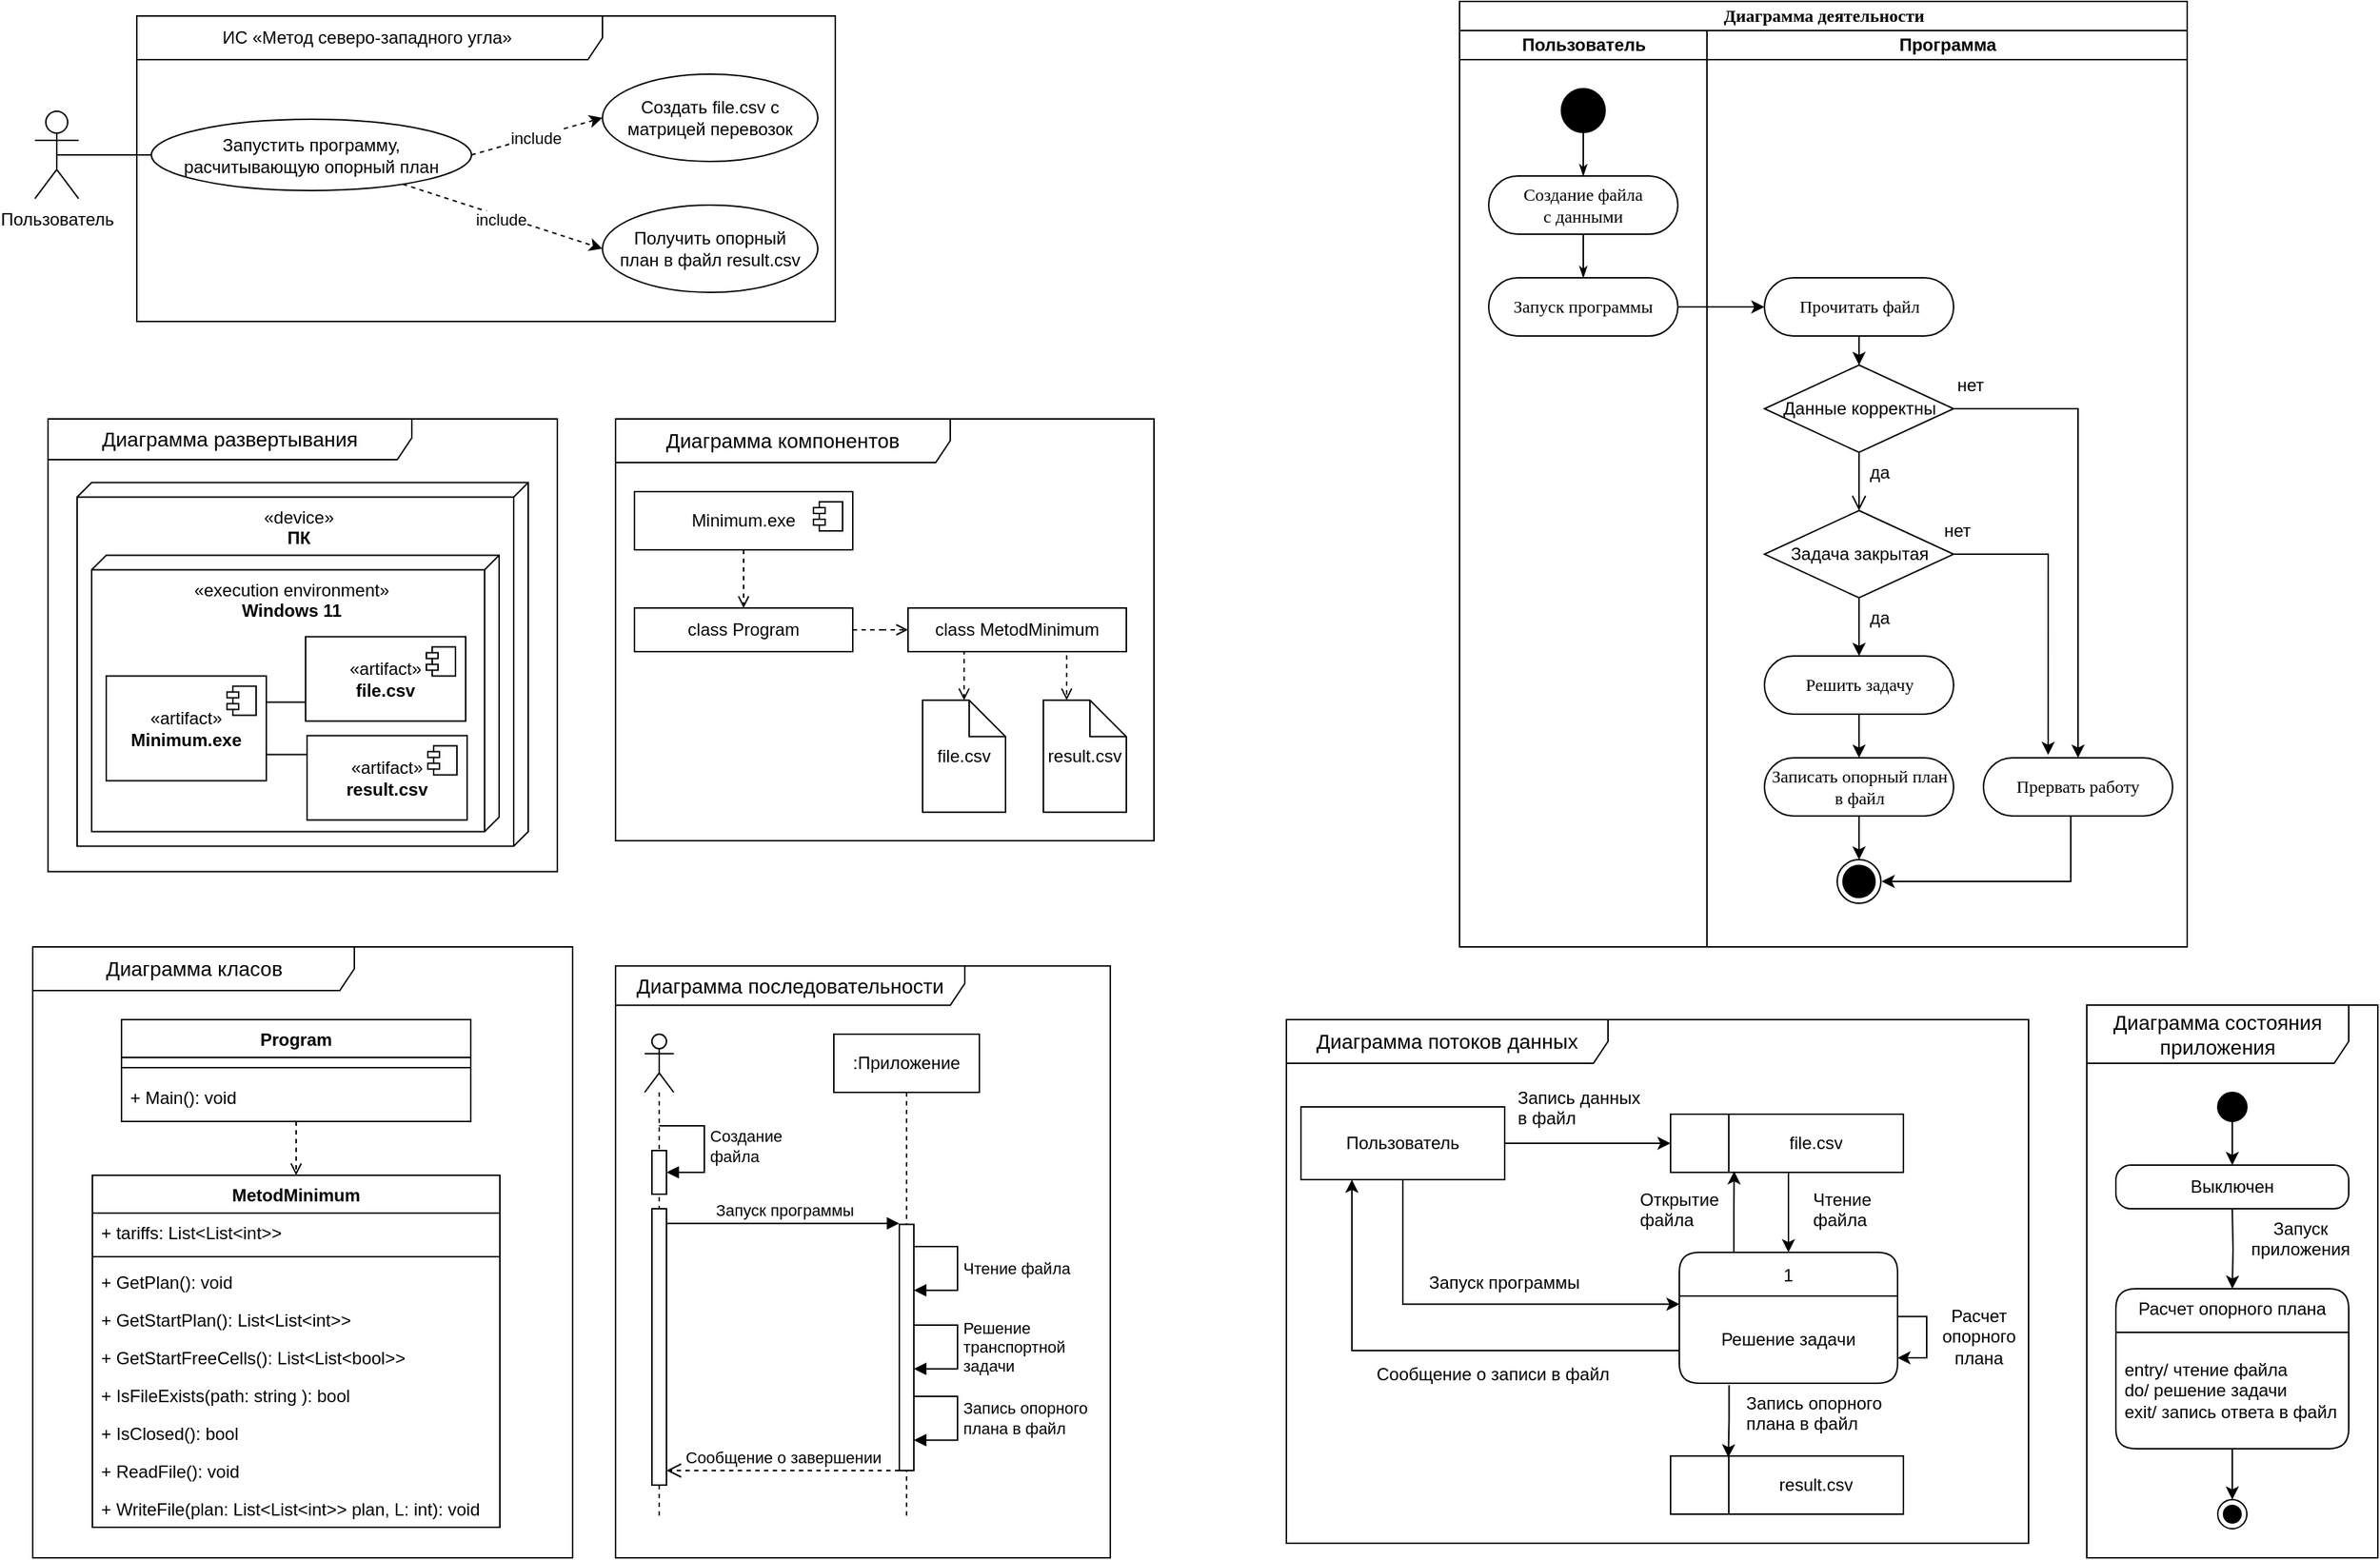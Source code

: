 <mxfile version="24.5.3" type="device">
  <diagram name="Страница — 1" id="KgpnrsMqIwY7Wp8qNeAr">
    <mxGraphModel dx="1418" dy="828" grid="1" gridSize="10" guides="1" tooltips="1" connect="1" arrows="1" fold="1" page="1" pageScale="1" pageWidth="827" pageHeight="1169" math="0" shadow="0">
      <root>
        <mxCell id="0" />
        <mxCell id="1" parent="0" />
        <mxCell id="bsYe6ef5HtAeF7PSShsB-94" value="ИС «Метод северо-западного угла»&amp;nbsp;" style="shape=umlFrame;whiteSpace=wrap;html=1;pointerEvents=0;recursiveResize=0;container=1;collapsible=0;width=320;height=30;" parent="1" vertex="1">
          <mxGeometry x="100" y="40" width="480" height="210" as="geometry" />
        </mxCell>
        <mxCell id="bsYe6ef5HtAeF7PSShsB-709" style="rounded=0;orthogonalLoop=1;jettySize=auto;html=1;entryX=0;entryY=0.5;entryDx=0;entryDy=0;dashed=1;" parent="bsYe6ef5HtAeF7PSShsB-94" source="bsYe6ef5HtAeF7PSShsB-95" target="bsYe6ef5HtAeF7PSShsB-708" edge="1">
          <mxGeometry relative="1" as="geometry" />
        </mxCell>
        <mxCell id="bsYe6ef5HtAeF7PSShsB-95" value="Запустить программу, расчитывающую опорный план" style="ellipse;whiteSpace=wrap;html=1;" parent="bsYe6ef5HtAeF7PSShsB-94" vertex="1">
          <mxGeometry x="10" y="71.04" width="220" height="48.95" as="geometry" />
        </mxCell>
        <mxCell id="bsYe6ef5HtAeF7PSShsB-98" value="Создать file.csv с матрицей перевозок" style="ellipse;whiteSpace=wrap;html=1;" parent="bsYe6ef5HtAeF7PSShsB-94" vertex="1">
          <mxGeometry x="320" y="40" width="148" height="60" as="geometry" />
        </mxCell>
        <mxCell id="bsYe6ef5HtAeF7PSShsB-99" style="rounded=0;orthogonalLoop=1;jettySize=auto;html=1;dashed=1;exitX=1;exitY=0.5;exitDx=0;exitDy=0;entryX=0;entryY=0.5;entryDx=0;entryDy=0;" parent="bsYe6ef5HtAeF7PSShsB-94" source="bsYe6ef5HtAeF7PSShsB-95" target="bsYe6ef5HtAeF7PSShsB-98" edge="1">
          <mxGeometry relative="1" as="geometry">
            <mxPoint x="399" y="262.89" as="sourcePoint" />
          </mxGeometry>
        </mxCell>
        <mxCell id="bsYe6ef5HtAeF7PSShsB-100" value="include" style="edgeLabel;html=1;align=center;verticalAlign=middle;resizable=0;points=[];" parent="bsYe6ef5HtAeF7PSShsB-99" vertex="1" connectable="0">
          <mxGeometry x="-0.039" y="-1" relative="1" as="geometry">
            <mxPoint as="offset" />
          </mxGeometry>
        </mxCell>
        <mxCell id="bsYe6ef5HtAeF7PSShsB-708" value="Получить опорный&lt;div&gt;план в файл result.csv&lt;/div&gt;" style="ellipse;whiteSpace=wrap;html=1;" parent="bsYe6ef5HtAeF7PSShsB-94" vertex="1">
          <mxGeometry x="320" y="130" width="148" height="60" as="geometry" />
        </mxCell>
        <mxCell id="bsYe6ef5HtAeF7PSShsB-710" value="include" style="edgeLabel;html=1;align=center;verticalAlign=middle;resizable=0;points=[];" parent="bsYe6ef5HtAeF7PSShsB-94" vertex="1" connectable="0">
          <mxGeometry x="249.997" y="139.998" as="geometry" />
        </mxCell>
        <mxCell id="bsYe6ef5HtAeF7PSShsB-197" value="&lt;span style=&quot;font-size: 14px;&quot;&gt;Диаграмма последовательности&lt;/span&gt;" style="shape=umlFrame;whiteSpace=wrap;html=1;pointerEvents=0;recursiveResize=0;container=1;collapsible=0;width=240;height=27;verticalAlign=middle;" parent="1" vertex="1">
          <mxGeometry x="429" y="693.09" width="340" height="406.91" as="geometry" />
        </mxCell>
        <mxCell id="bsYe6ef5HtAeF7PSShsB-742" value="" style="shape=umlLifeline;perimeter=lifelinePerimeter;whiteSpace=wrap;html=1;container=1;dropTarget=0;collapsible=0;recursiveResize=0;outlineConnect=0;portConstraint=eastwest;newEdgeStyle={&quot;curved&quot;:0,&quot;rounded&quot;:0};participant=umlActor;" parent="bsYe6ef5HtAeF7PSShsB-197" vertex="1">
          <mxGeometry x="20" y="46.91" width="20" height="333.09" as="geometry" />
        </mxCell>
        <mxCell id="bsYe6ef5HtAeF7PSShsB-749" value="" style="html=1;points=[[0,0,0,0,5],[0,1,0,0,-5],[1,0,0,0,5],[1,1,0,0,-5]];perimeter=orthogonalPerimeter;outlineConnect=0;targetShapes=umlLifeline;portConstraint=eastwest;newEdgeStyle={&quot;curved&quot;:0,&quot;rounded&quot;:0};" parent="bsYe6ef5HtAeF7PSShsB-742" vertex="1">
          <mxGeometry x="5" y="80" width="10" height="30" as="geometry" />
        </mxCell>
        <mxCell id="bsYe6ef5HtAeF7PSShsB-747" value="" style="html=1;points=[];perimeter=orthogonalPerimeter;outlineConnect=0;targetShapes=umlLifeline;portConstraint=eastwest;newEdgeStyle={&quot;edgeStyle&quot;:&quot;elbowEdgeStyle&quot;,&quot;elbow&quot;:&quot;vertical&quot;,&quot;curved&quot;:0,&quot;rounded&quot;:0};" parent="bsYe6ef5HtAeF7PSShsB-742" vertex="1">
          <mxGeometry x="5" y="120" width="10" height="190" as="geometry" />
        </mxCell>
        <mxCell id="bsYe6ef5HtAeF7PSShsB-750" value="Создание&lt;div&gt;файла&lt;/div&gt;" style="html=1;align=left;spacingLeft=2;endArrow=block;rounded=0;edgeStyle=orthogonalEdgeStyle;curved=0;rounded=0;" parent="bsYe6ef5HtAeF7PSShsB-742" source="bsYe6ef5HtAeF7PSShsB-742" target="bsYe6ef5HtAeF7PSShsB-749" edge="1">
          <mxGeometry relative="1" as="geometry">
            <mxPoint x="11" y="58" as="sourcePoint" />
            <Array as="points">
              <mxPoint x="41" y="63" />
              <mxPoint x="41" y="95" />
            </Array>
          </mxGeometry>
        </mxCell>
        <mxCell id="bsYe6ef5HtAeF7PSShsB-743" value=":Приложение" style="shape=umlLifeline;perimeter=lifelinePerimeter;whiteSpace=wrap;html=1;container=1;dropTarget=0;collapsible=0;recursiveResize=0;outlineConnect=0;portConstraint=eastwest;newEdgeStyle={&quot;curved&quot;:0,&quot;rounded&quot;:0};" parent="bsYe6ef5HtAeF7PSShsB-197" vertex="1">
          <mxGeometry x="150" y="46.91" width="100" height="333.09" as="geometry" />
        </mxCell>
        <mxCell id="bsYe6ef5HtAeF7PSShsB-754" value="" style="html=1;points=[[0,0,0,0,5],[0,1,0,0,-5],[1,0,0,0,5],[1,1,0,0,-5]];perimeter=orthogonalPerimeter;outlineConnect=0;targetShapes=umlLifeline;portConstraint=eastwest;newEdgeStyle={&quot;curved&quot;:0,&quot;rounded&quot;:0};" parent="bsYe6ef5HtAeF7PSShsB-743" vertex="1">
          <mxGeometry x="45" y="130.75" width="10" height="169.25" as="geometry" />
        </mxCell>
        <mxCell id="bsYe6ef5HtAeF7PSShsB-752" value="Сообщение о завершении" style="html=1;verticalAlign=bottom;endArrow=open;dashed=1;endSize=8;edgeStyle=elbowEdgeStyle;elbow=horizontal;curved=0;rounded=0;" parent="bsYe6ef5HtAeF7PSShsB-197" edge="1">
          <mxGeometry relative="1" as="geometry">
            <mxPoint x="35" y="346.91" as="targetPoint" />
            <Array as="points">
              <mxPoint x="120" y="346.66" />
            </Array>
            <mxPoint x="195" y="346.91" as="sourcePoint" />
          </mxGeometry>
        </mxCell>
        <mxCell id="bsYe6ef5HtAeF7PSShsB-753" value="Запуск программы" style="html=1;verticalAlign=bottom;endArrow=block;edgeStyle=elbowEdgeStyle;elbow=vertical;curved=0;rounded=0;" parent="bsYe6ef5HtAeF7PSShsB-197" source="bsYe6ef5HtAeF7PSShsB-747" edge="1">
          <mxGeometry x="0.003" relative="1" as="geometry">
            <mxPoint x="55" y="177.0" as="sourcePoint" />
            <Array as="points">
              <mxPoint x="190" y="177" />
              <mxPoint x="150" y="176.91" />
            </Array>
            <mxPoint x="195" y="176.91" as="targetPoint" />
            <mxPoint as="offset" />
          </mxGeometry>
        </mxCell>
        <mxCell id="bsYe6ef5HtAeF7PSShsB-764" value="&lt;span style=&quot;text-align: center;&quot;&gt;Чтение файла&lt;/span&gt;" style="html=1;align=left;spacingLeft=2;endArrow=block;rounded=0;edgeStyle=orthogonalEdgeStyle;curved=0;rounded=0;" parent="bsYe6ef5HtAeF7PSShsB-197" target="bsYe6ef5HtAeF7PSShsB-754" edge="1">
          <mxGeometry relative="1" as="geometry">
            <mxPoint x="205" y="192.91" as="sourcePoint" />
            <Array as="points">
              <mxPoint x="235" y="193" />
              <mxPoint x="235" y="223" />
            </Array>
            <mxPoint x="210" y="222.91" as="targetPoint" />
          </mxGeometry>
        </mxCell>
        <mxCell id="bsYe6ef5HtAeF7PSShsB-767" value="Запись опорного&lt;div&gt;плана в файл&lt;/div&gt;" style="html=1;align=left;spacingLeft=2;endArrow=block;rounded=0;edgeStyle=orthogonalEdgeStyle;curved=0;rounded=0;" parent="bsYe6ef5HtAeF7PSShsB-197" target="bsYe6ef5HtAeF7PSShsB-754" edge="1">
          <mxGeometry relative="1" as="geometry">
            <mxPoint x="205" y="295.91" as="sourcePoint" />
            <Array as="points">
              <mxPoint x="235" y="296" />
              <mxPoint x="235" y="326" />
            </Array>
            <mxPoint x="210" y="325.91" as="targetPoint" />
          </mxGeometry>
        </mxCell>
        <mxCell id="bsYe6ef5HtAeF7PSShsB-768" value="Решение&lt;div&gt;транспортной&lt;/div&gt;&lt;div&gt;задачи&lt;/div&gt;" style="html=1;align=left;spacingLeft=2;endArrow=block;rounded=0;edgeStyle=orthogonalEdgeStyle;curved=0;rounded=0;" parent="bsYe6ef5HtAeF7PSShsB-197" target="bsYe6ef5HtAeF7PSShsB-754" edge="1">
          <mxGeometry relative="1" as="geometry">
            <mxPoint x="205" y="246.91" as="sourcePoint" />
            <Array as="points">
              <mxPoint x="235" y="247" />
              <mxPoint x="235" y="277" />
            </Array>
            <mxPoint x="210" y="276.91" as="targetPoint" />
          </mxGeometry>
        </mxCell>
        <mxCell id="bsYe6ef5HtAeF7PSShsB-208" value="&lt;div&gt;&lt;span style=&quot;background-color: initial;&quot;&gt;«&lt;/span&gt;&lt;span style=&quot;text-align: left;&quot;&gt;device&lt;/span&gt;&lt;span style=&quot;background-color: initial;&quot;&gt;»&lt;/span&gt;&lt;span style=&quot;background-color: initial;&quot;&gt;&lt;br&gt;&lt;/span&gt;&lt;/div&gt;&lt;div&gt;&lt;b&gt;&lt;span style=&quot;background-color: initial;&quot;&gt;ПК&lt;/span&gt;&lt;/b&gt;&lt;/div&gt;" style="verticalAlign=top;align=center;shape=cube;size=10;direction=south;fontStyle=0;html=1;boundedLbl=1;spacingLeft=5;whiteSpace=wrap;" parent="1" vertex="1">
          <mxGeometry x="59" y="360.75" width="310" height="250" as="geometry" />
        </mxCell>
        <mxCell id="bsYe6ef5HtAeF7PSShsB-209" value="&lt;div&gt;&lt;span style=&quot;background-color: initial;&quot;&gt;«&lt;/span&gt;&lt;span style=&quot;text-align: left;&quot;&gt;execution environment&lt;/span&gt;&lt;span style=&quot;background-color: initial;&quot;&gt;»&lt;/span&gt;&lt;span style=&quot;background-color: initial;&quot;&gt;&lt;br&gt;&lt;/span&gt;&lt;/div&gt;&lt;div&gt;&lt;b&gt;Windows 11&lt;/b&gt;&lt;br&gt;&lt;/div&gt;" style="verticalAlign=top;align=center;shape=cube;size=10;direction=south;fontStyle=0;html=1;boundedLbl=1;spacingLeft=5;whiteSpace=wrap;" parent="1" vertex="1">
          <mxGeometry x="69" y="410.75" width="280" height="190" as="geometry" />
        </mxCell>
        <mxCell id="bsYe6ef5HtAeF7PSShsB-218" style="edgeStyle=orthogonalEdgeStyle;rounded=0;orthogonalLoop=1;jettySize=auto;html=1;exitX=1;exitY=0.25;exitDx=0;exitDy=0;entryX=0;entryY=0.75;entryDx=0;entryDy=0;endArrow=none;endFill=0;" parent="1" source="bsYe6ef5HtAeF7PSShsB-210" target="bsYe6ef5HtAeF7PSShsB-212" edge="1">
          <mxGeometry relative="1" as="geometry" />
        </mxCell>
        <mxCell id="bsYe6ef5HtAeF7PSShsB-219" style="edgeStyle=orthogonalEdgeStyle;rounded=0;orthogonalLoop=1;jettySize=auto;html=1;exitX=1;exitY=0.75;exitDx=0;exitDy=0;entryX=0;entryY=0.25;entryDx=0;entryDy=0;endArrow=none;endFill=0;" parent="1" source="bsYe6ef5HtAeF7PSShsB-210" target="bsYe6ef5HtAeF7PSShsB-216" edge="1">
          <mxGeometry relative="1" as="geometry" />
        </mxCell>
        <mxCell id="bsYe6ef5HtAeF7PSShsB-210" value="«artifact»&lt;br&gt;&lt;b&gt;Minimum.exe&lt;/b&gt;" style="html=1;dropTarget=0;whiteSpace=wrap;" parent="1" vertex="1">
          <mxGeometry x="79" y="493.75" width="110" height="72" as="geometry" />
        </mxCell>
        <mxCell id="bsYe6ef5HtAeF7PSShsB-211" value="" style="shape=module;jettyWidth=8;jettyHeight=4;" parent="bsYe6ef5HtAeF7PSShsB-210" vertex="1">
          <mxGeometry x="1" width="20" height="20" relative="1" as="geometry">
            <mxPoint x="-27" y="7" as="offset" />
          </mxGeometry>
        </mxCell>
        <mxCell id="bsYe6ef5HtAeF7PSShsB-212" value="«artifact»&lt;br&gt;&lt;b&gt;file.csv&lt;/b&gt;" style="html=1;dropTarget=0;whiteSpace=wrap;" parent="1" vertex="1">
          <mxGeometry x="216" y="466.75" width="110" height="58" as="geometry" />
        </mxCell>
        <mxCell id="bsYe6ef5HtAeF7PSShsB-213" value="" style="shape=module;jettyWidth=8;jettyHeight=4;" parent="bsYe6ef5HtAeF7PSShsB-212" vertex="1">
          <mxGeometry x="1" width="20" height="20" relative="1" as="geometry">
            <mxPoint x="-27" y="7" as="offset" />
          </mxGeometry>
        </mxCell>
        <mxCell id="bsYe6ef5HtAeF7PSShsB-216" value="«artifact»&lt;br&gt;&lt;b&gt;result.csv&lt;/b&gt;" style="html=1;dropTarget=0;whiteSpace=wrap;" parent="1" vertex="1">
          <mxGeometry x="217" y="534.75" width="110" height="58" as="geometry" />
        </mxCell>
        <mxCell id="bsYe6ef5HtAeF7PSShsB-217" value="" style="shape=module;jettyWidth=8;jettyHeight=4;" parent="bsYe6ef5HtAeF7PSShsB-216" vertex="1">
          <mxGeometry x="1" width="20" height="20" relative="1" as="geometry">
            <mxPoint x="-27" y="7" as="offset" />
          </mxGeometry>
        </mxCell>
        <mxCell id="bsYe6ef5HtAeF7PSShsB-220" value="&lt;span style=&quot;font-size: 14px;&quot;&gt;Диаграмма развертывания&lt;/span&gt;" style="shape=umlFrame;whiteSpace=wrap;html=1;pointerEvents=0;recursiveResize=0;container=1;collapsible=0;width=250;height=28;verticalAlign=middle;" parent="1" vertex="1">
          <mxGeometry x="39" y="317.0" width="350" height="311.25" as="geometry" />
        </mxCell>
        <mxCell id="bsYe6ef5HtAeF7PSShsB-247" value="&lt;span style=&quot;font-size: 14px;&quot;&gt;Диаграмма компонентов&lt;/span&gt;" style="shape=umlFrame;whiteSpace=wrap;html=1;pointerEvents=0;recursiveResize=0;container=1;collapsible=0;width=230;height=30;verticalAlign=middle;" parent="1" vertex="1">
          <mxGeometry x="429" y="317.0" width="370" height="290" as="geometry" />
        </mxCell>
        <mxCell id="bsYe6ef5HtAeF7PSShsB-243" value="file.csv" style="shape=note2;boundedLbl=1;whiteSpace=wrap;html=1;size=25;verticalAlign=top;align=center;" parent="bsYe6ef5HtAeF7PSShsB-247" vertex="1">
          <mxGeometry x="211" y="193.43" width="57" height="77" as="geometry" />
        </mxCell>
        <mxCell id="bsYe6ef5HtAeF7PSShsB-246" value="result.csv" style="shape=note2;boundedLbl=1;whiteSpace=wrap;html=1;size=25;verticalAlign=top;align=center;" parent="bsYe6ef5HtAeF7PSShsB-247" vertex="1">
          <mxGeometry x="294" y="193.43" width="57" height="77" as="geometry" />
        </mxCell>
        <mxCell id="bsYe6ef5HtAeF7PSShsB-268" value="&lt;div style=&quot;text-align: left;&quot;&gt;&lt;span style=&quot;background-color: initial;&quot;&gt;class &lt;/span&gt;&lt;span style=&quot;background-color: initial;&quot;&gt;MetodMinimum&lt;/span&gt;&lt;/div&gt;" style="html=1;align=center;verticalAlign=middle;dashed=0;whiteSpace=wrap;" parent="bsYe6ef5HtAeF7PSShsB-247" vertex="1">
          <mxGeometry x="201" y="130" width="150" height="30" as="geometry" />
        </mxCell>
        <mxCell id="bsYe6ef5HtAeF7PSShsB-424" style="edgeStyle=orthogonalEdgeStyle;rounded=0;orthogonalLoop=1;jettySize=auto;html=1;exitX=0.25;exitY=1;exitDx=0;exitDy=0;entryX=0.5;entryY=0;entryDx=0;entryDy=0;entryPerimeter=0;dashed=1;endArrow=open;endFill=0;" parent="bsYe6ef5HtAeF7PSShsB-247" source="bsYe6ef5HtAeF7PSShsB-268" target="bsYe6ef5HtAeF7PSShsB-243" edge="1">
          <mxGeometry relative="1" as="geometry" />
        </mxCell>
        <mxCell id="bsYe6ef5HtAeF7PSShsB-425" style="edgeStyle=orthogonalEdgeStyle;rounded=0;orthogonalLoop=1;jettySize=auto;html=1;exitX=0.75;exitY=1;exitDx=0;exitDy=0;entryX=0;entryY=0;entryDx=16;entryDy=0;entryPerimeter=0;endArrow=open;endFill=0;dashed=1;" parent="bsYe6ef5HtAeF7PSShsB-247" source="bsYe6ef5HtAeF7PSShsB-268" target="bsYe6ef5HtAeF7PSShsB-246" edge="1">
          <mxGeometry relative="1" as="geometry" />
        </mxCell>
        <mxCell id="bsYe6ef5HtAeF7PSShsB-270" style="edgeStyle=orthogonalEdgeStyle;rounded=0;orthogonalLoop=1;jettySize=auto;html=1;entryX=0.5;entryY=0;entryDx=0;entryDy=0;endArrow=open;endFill=0;dashed=1;" parent="1" source="bsYe6ef5HtAeF7PSShsB-264" target="bsYe6ef5HtAeF7PSShsB-266" edge="1">
          <mxGeometry relative="1" as="geometry" />
        </mxCell>
        <mxCell id="bsYe6ef5HtAeF7PSShsB-264" value="&lt;span style=&quot;background-color: initial;&quot;&gt;&lt;font style=&quot;&quot;&gt;Minimum.exe&lt;/font&gt;&lt;/span&gt;" style="html=1;dropTarget=0;whiteSpace=wrap;labelBackgroundColor=none;fontColor=default;" parent="1" vertex="1">
          <mxGeometry x="442" y="367.0" width="150" height="40" as="geometry" />
        </mxCell>
        <mxCell id="bsYe6ef5HtAeF7PSShsB-265" value="" style="shape=module;jettyWidth=8;jettyHeight=4;labelBackgroundColor=none;fontColor=default;" parent="bsYe6ef5HtAeF7PSShsB-264" vertex="1">
          <mxGeometry x="1" width="20" height="20" relative="1" as="geometry">
            <mxPoint x="-27" y="7" as="offset" />
          </mxGeometry>
        </mxCell>
        <mxCell id="bsYe6ef5HtAeF7PSShsB-271" style="edgeStyle=orthogonalEdgeStyle;rounded=0;orthogonalLoop=1;jettySize=auto;html=1;entryX=0;entryY=0.5;entryDx=0;entryDy=0;endArrow=open;endFill=0;dashed=1;" parent="1" source="bsYe6ef5HtAeF7PSShsB-266" target="bsYe6ef5HtAeF7PSShsB-268" edge="1">
          <mxGeometry relative="1" as="geometry" />
        </mxCell>
        <mxCell id="bsYe6ef5HtAeF7PSShsB-266" value="class Program" style="html=1;align=center;verticalAlign=middle;dashed=0;whiteSpace=wrap;" parent="1" vertex="1">
          <mxGeometry x="442" y="447.0" width="150" height="30" as="geometry" />
        </mxCell>
        <mxCell id="bsYe6ef5HtAeF7PSShsB-389" value="Диаграмма деятельности" style="swimlane;html=1;childLayout=stackLayout;startSize=20;rounded=0;shadow=0;comic=0;labelBackgroundColor=none;strokeWidth=1;fontFamily=Verdana;fontSize=12;align=center;" parent="1" vertex="1">
          <mxGeometry x="1009" y="30" width="500" height="650" as="geometry" />
        </mxCell>
        <mxCell id="bsYe6ef5HtAeF7PSShsB-390" value="&lt;span style=&quot;text-wrap: wrap;&quot;&gt;Пользователь&lt;/span&gt;" style="swimlane;html=1;startSize=20;" parent="bsYe6ef5HtAeF7PSShsB-389" vertex="1">
          <mxGeometry y="20" width="170" height="630" as="geometry" />
        </mxCell>
        <mxCell id="bsYe6ef5HtAeF7PSShsB-391" value="Создание файла&lt;div&gt;с данными&lt;/div&gt;" style="rounded=1;whiteSpace=wrap;html=1;shadow=0;comic=0;labelBackgroundColor=none;strokeWidth=1;fontFamily=Verdana;fontSize=12;align=center;arcSize=50;" parent="bsYe6ef5HtAeF7PSShsB-390" vertex="1">
          <mxGeometry x="20" y="100" width="130" height="40" as="geometry" />
        </mxCell>
        <mxCell id="bsYe6ef5HtAeF7PSShsB-392" style="edgeStyle=orthogonalEdgeStyle;rounded=0;html=1;labelBackgroundColor=none;startArrow=none;startFill=0;startSize=5;endArrow=classicThin;endFill=1;endSize=5;jettySize=auto;orthogonalLoop=1;strokeWidth=1;fontFamily=Verdana;fontSize=12;exitX=0.5;exitY=1;exitDx=0;exitDy=0;" parent="bsYe6ef5HtAeF7PSShsB-390" source="bsYe6ef5HtAeF7PSShsB-393" target="bsYe6ef5HtAeF7PSShsB-391" edge="1">
          <mxGeometry relative="1" as="geometry">
            <mxPoint x="65" y="90" as="sourcePoint" />
          </mxGeometry>
        </mxCell>
        <mxCell id="bsYe6ef5HtAeF7PSShsB-393" value="" style="ellipse;fillColor=strokeColor;html=1;" parent="bsYe6ef5HtAeF7PSShsB-390" vertex="1">
          <mxGeometry x="70" y="40" width="30" height="30" as="geometry" />
        </mxCell>
        <mxCell id="bsYe6ef5HtAeF7PSShsB-394" value="Запуск программы" style="rounded=1;whiteSpace=wrap;html=1;shadow=0;comic=0;labelBackgroundColor=none;strokeWidth=1;fontFamily=Verdana;fontSize=12;align=center;arcSize=50;" parent="bsYe6ef5HtAeF7PSShsB-390" vertex="1">
          <mxGeometry x="20" y="170" width="130" height="40" as="geometry" />
        </mxCell>
        <mxCell id="bsYe6ef5HtAeF7PSShsB-395" style="edgeStyle=orthogonalEdgeStyle;rounded=0;html=1;labelBackgroundColor=none;startArrow=none;startFill=0;startSize=5;endArrow=classicThin;endFill=1;endSize=5;jettySize=auto;orthogonalLoop=1;strokeWidth=1;fontFamily=Verdana;fontSize=12;exitX=0.5;exitY=1;exitDx=0;exitDy=0;" parent="bsYe6ef5HtAeF7PSShsB-390" source="bsYe6ef5HtAeF7PSShsB-391" target="bsYe6ef5HtAeF7PSShsB-394" edge="1">
          <mxGeometry relative="1" as="geometry">
            <mxPoint x="85" y="154" as="sourcePoint" />
          </mxGeometry>
        </mxCell>
        <mxCell id="bsYe6ef5HtAeF7PSShsB-396" value="Программа" style="swimlane;html=1;startSize=20;" parent="bsYe6ef5HtAeF7PSShsB-389" vertex="1">
          <mxGeometry x="170" y="20" width="330" height="630" as="geometry" />
        </mxCell>
        <mxCell id="bsYe6ef5HtAeF7PSShsB-397" style="edgeStyle=orthogonalEdgeStyle;rounded=0;orthogonalLoop=1;jettySize=auto;html=1;" parent="bsYe6ef5HtAeF7PSShsB-396" source="bsYe6ef5HtAeF7PSShsB-398" target="bsYe6ef5HtAeF7PSShsB-400" edge="1">
          <mxGeometry relative="1" as="geometry" />
        </mxCell>
        <mxCell id="bsYe6ef5HtAeF7PSShsB-398" value="Прочитать файл" style="rounded=1;whiteSpace=wrap;html=1;shadow=0;comic=0;labelBackgroundColor=none;strokeWidth=1;fontFamily=Verdana;fontSize=12;align=center;arcSize=50;" parent="bsYe6ef5HtAeF7PSShsB-396" vertex="1">
          <mxGeometry x="39.5" y="170" width="130" height="40" as="geometry" />
        </mxCell>
        <mxCell id="bsYe6ef5HtAeF7PSShsB-400" value="Данные корректны" style="rhombus;whiteSpace=wrap;html=1;" parent="bsYe6ef5HtAeF7PSShsB-396" vertex="1">
          <mxGeometry x="39.5" y="230" width="130" height="60" as="geometry" />
        </mxCell>
        <mxCell id="bsYe6ef5HtAeF7PSShsB-401" value="" style="edgeStyle=orthogonalEdgeStyle;html=1;align=left;verticalAlign=top;endArrow=open;endSize=8;rounded=0;entryX=0.5;entryY=0;entryDx=0;entryDy=0;" parent="bsYe6ef5HtAeF7PSShsB-396" source="bsYe6ef5HtAeF7PSShsB-400" target="bsYe6ef5HtAeF7PSShsB-409" edge="1">
          <mxGeometry x="-0.895" y="5" relative="1" as="geometry">
            <mxPoint x="159.5" y="335" as="targetPoint" />
            <mxPoint as="offset" />
          </mxGeometry>
        </mxCell>
        <mxCell id="bsYe6ef5HtAeF7PSShsB-402" value="" style="ellipse;html=1;shape=endState;fillColor=strokeColor;" parent="bsYe6ef5HtAeF7PSShsB-396" vertex="1">
          <mxGeometry x="89.5" y="570" width="30" height="30" as="geometry" />
        </mxCell>
        <mxCell id="bsYe6ef5HtAeF7PSShsB-403" style="edgeStyle=orthogonalEdgeStyle;rounded=0;orthogonalLoop=1;jettySize=auto;html=1;" parent="bsYe6ef5HtAeF7PSShsB-396" source="bsYe6ef5HtAeF7PSShsB-404" target="bsYe6ef5HtAeF7PSShsB-402" edge="1">
          <mxGeometry relative="1" as="geometry" />
        </mxCell>
        <mxCell id="bsYe6ef5HtAeF7PSShsB-404" value="Записать опорный план в файл" style="rounded=1;whiteSpace=wrap;html=1;shadow=0;comic=0;labelBackgroundColor=none;strokeWidth=1;fontFamily=Verdana;fontSize=12;align=center;arcSize=50;" parent="bsYe6ef5HtAeF7PSShsB-396" vertex="1">
          <mxGeometry x="39.5" y="500" width="130" height="40" as="geometry" />
        </mxCell>
        <mxCell id="bsYe6ef5HtAeF7PSShsB-410" style="edgeStyle=orthogonalEdgeStyle;rounded=0;orthogonalLoop=1;jettySize=auto;html=1;entryX=0.5;entryY=0;entryDx=0;entryDy=0;" parent="bsYe6ef5HtAeF7PSShsB-396" source="XNnWN08uc4OyH65rneSO-2" target="bsYe6ef5HtAeF7PSShsB-404" edge="1">
          <mxGeometry relative="1" as="geometry" />
        </mxCell>
        <mxCell id="bsYe6ef5HtAeF7PSShsB-409" value="Задача закрытая" style="rhombus;whiteSpace=wrap;html=1;" parent="bsYe6ef5HtAeF7PSShsB-396" vertex="1">
          <mxGeometry x="39.5" y="330" width="130" height="60" as="geometry" />
        </mxCell>
        <mxCell id="bsYe6ef5HtAeF7PSShsB-406" value="Прервать работу" style="rounded=1;whiteSpace=wrap;html=1;shadow=0;comic=0;labelBackgroundColor=none;strokeWidth=1;fontFamily=Verdana;fontSize=12;align=center;arcSize=50;" parent="bsYe6ef5HtAeF7PSShsB-396" vertex="1">
          <mxGeometry x="190" y="500" width="130" height="40" as="geometry" />
        </mxCell>
        <mxCell id="bsYe6ef5HtAeF7PSShsB-399" style="edgeStyle=orthogonalEdgeStyle;rounded=0;orthogonalLoop=1;jettySize=auto;html=1;entryX=0.5;entryY=0;entryDx=0;entryDy=0;" parent="bsYe6ef5HtAeF7PSShsB-396" source="bsYe6ef5HtAeF7PSShsB-400" target="bsYe6ef5HtAeF7PSShsB-406" edge="1">
          <mxGeometry relative="1" as="geometry" />
        </mxCell>
        <mxCell id="bsYe6ef5HtAeF7PSShsB-405" style="edgeStyle=orthogonalEdgeStyle;rounded=0;orthogonalLoop=1;jettySize=auto;html=1;" parent="bsYe6ef5HtAeF7PSShsB-396" source="bsYe6ef5HtAeF7PSShsB-406" edge="1">
          <mxGeometry relative="1" as="geometry">
            <mxPoint x="120" y="585" as="targetPoint" />
            <Array as="points">
              <mxPoint x="250" y="585" />
            </Array>
          </mxGeometry>
        </mxCell>
        <mxCell id="bsYe6ef5HtAeF7PSShsB-413" style="edgeStyle=orthogonalEdgeStyle;rounded=0;orthogonalLoop=1;jettySize=auto;html=1;entryX=0.342;entryY=-0.049;entryDx=0;entryDy=0;entryPerimeter=0;" parent="bsYe6ef5HtAeF7PSShsB-396" source="bsYe6ef5HtAeF7PSShsB-409" target="bsYe6ef5HtAeF7PSShsB-406" edge="1">
          <mxGeometry relative="1" as="geometry" />
        </mxCell>
        <mxCell id="bsYe6ef5HtAeF7PSShsB-416" value="&lt;div style=&quot;text-align: center;&quot;&gt;&lt;span style=&quot;background-color: initial;&quot;&gt;да&lt;/span&gt;&lt;/div&gt;" style="text;whiteSpace=wrap;html=1;" parent="bsYe6ef5HtAeF7PSShsB-396" vertex="1">
          <mxGeometry x="110" y="290" width="29" height="20" as="geometry" />
        </mxCell>
        <mxCell id="bsYe6ef5HtAeF7PSShsB-417" value="&lt;div style=&quot;text-align: center;&quot;&gt;&lt;span style=&quot;background-color: initial;&quot;&gt;да&lt;/span&gt;&lt;/div&gt;" style="text;whiteSpace=wrap;html=1;" parent="bsYe6ef5HtAeF7PSShsB-396" vertex="1">
          <mxGeometry x="110" y="390" width="29" height="20" as="geometry" />
        </mxCell>
        <mxCell id="XNnWN08uc4OyH65rneSO-2" value="Решить задачу" style="rounded=1;whiteSpace=wrap;html=1;shadow=0;comic=0;labelBackgroundColor=none;strokeWidth=1;fontFamily=Verdana;fontSize=12;align=center;arcSize=50;" parent="bsYe6ef5HtAeF7PSShsB-396" vertex="1">
          <mxGeometry x="39.5" y="430" width="130" height="40" as="geometry" />
        </mxCell>
        <mxCell id="XNnWN08uc4OyH65rneSO-3" value="" style="edgeStyle=orthogonalEdgeStyle;rounded=0;orthogonalLoop=1;jettySize=auto;html=1;entryX=0.5;entryY=0;entryDx=0;entryDy=0;" parent="bsYe6ef5HtAeF7PSShsB-396" source="bsYe6ef5HtAeF7PSShsB-409" target="XNnWN08uc4OyH65rneSO-2" edge="1">
          <mxGeometry relative="1" as="geometry">
            <mxPoint x="1255" y="440" as="sourcePoint" />
            <mxPoint x="1255" y="550" as="targetPoint" />
          </mxGeometry>
        </mxCell>
        <mxCell id="bsYe6ef5HtAeF7PSShsB-415" value="&lt;div style=&quot;text-align: center;&quot;&gt;&lt;span style=&quot;background-color: initial;&quot;&gt;нет&lt;/span&gt;&lt;/div&gt;" style="text;whiteSpace=wrap;html=1;" parent="bsYe6ef5HtAeF7PSShsB-396" vertex="1">
          <mxGeometry x="169.5" y="230" width="29" height="20" as="geometry" />
        </mxCell>
        <mxCell id="bsYe6ef5HtAeF7PSShsB-414" value="&lt;div style=&quot;text-align: center;&quot;&gt;&lt;span style=&quot;background-color: initial;&quot;&gt;нет&lt;/span&gt;&lt;/div&gt;" style="text;whiteSpace=wrap;html=1;" parent="bsYe6ef5HtAeF7PSShsB-396" vertex="1">
          <mxGeometry x="161" y="330" width="29" height="20" as="geometry" />
        </mxCell>
        <mxCell id="bsYe6ef5HtAeF7PSShsB-408" style="edgeStyle=orthogonalEdgeStyle;rounded=0;orthogonalLoop=1;jettySize=auto;html=1;entryX=0;entryY=0.5;entryDx=0;entryDy=0;" parent="bsYe6ef5HtAeF7PSShsB-389" source="bsYe6ef5HtAeF7PSShsB-394" target="bsYe6ef5HtAeF7PSShsB-398" edge="1">
          <mxGeometry relative="1" as="geometry" />
        </mxCell>
        <mxCell id="bsYe6ef5HtAeF7PSShsB-502" value="1" style="shape=table;startSize=30;container=1;collapsible=0;childLayout=tableLayout;rounded=1;fillColor=none;" parent="1" vertex="1">
          <mxGeometry x="1160" y="890" width="150" height="90" as="geometry" />
        </mxCell>
        <mxCell id="bsYe6ef5HtAeF7PSShsB-503" value="" style="shape=tableRow;horizontal=0;startSize=0;swimlaneHead=0;swimlaneBody=0;strokeColor=inherit;top=0;left=0;bottom=0;right=0;collapsible=0;dropTarget=0;fillColor=none;points=[[0,0.5],[1,0.5]];portConstraint=eastwest;" parent="bsYe6ef5HtAeF7PSShsB-502" vertex="1">
          <mxGeometry y="30" width="150" height="60" as="geometry" />
        </mxCell>
        <mxCell id="bsYe6ef5HtAeF7PSShsB-504" value="Решение задачи" style="shape=partialRectangle;html=1;whiteSpace=wrap;connectable=0;strokeColor=inherit;overflow=hidden;fillColor=none;top=0;left=0;bottom=0;right=0;pointerEvents=1;" parent="bsYe6ef5HtAeF7PSShsB-503" vertex="1">
          <mxGeometry width="150" height="60" as="geometry">
            <mxRectangle width="150" height="60" as="alternateBounds" />
          </mxGeometry>
        </mxCell>
        <mxCell id="bsYe6ef5HtAeF7PSShsB-662" style="edgeStyle=orthogonalEdgeStyle;rounded=0;orthogonalLoop=1;jettySize=auto;html=1;entryX=0.999;entryY=0.709;entryDx=0;entryDy=0;entryPerimeter=0;exitX=0.999;exitY=0.235;exitDx=0;exitDy=0;exitPerimeter=0;" parent="bsYe6ef5HtAeF7PSShsB-502" source="bsYe6ef5HtAeF7PSShsB-503" target="bsYe6ef5HtAeF7PSShsB-503" edge="1">
          <mxGeometry relative="1" as="geometry">
            <mxPoint x="179" y="70" as="targetPoint" />
            <mxPoint x="169.0" y="45" as="sourcePoint" />
            <Array as="points">
              <mxPoint x="170" y="44" />
              <mxPoint x="170" y="73" />
            </Array>
          </mxGeometry>
        </mxCell>
        <mxCell id="bsYe6ef5HtAeF7PSShsB-643" value="" style="shape=table;startSize=0;container=1;collapsible=0;childLayout=tableLayout;" parent="1" vertex="1">
          <mxGeometry x="1154" y="1030" width="160" height="40" as="geometry" />
        </mxCell>
        <mxCell id="bsYe6ef5HtAeF7PSShsB-644" value="" style="shape=tableRow;horizontal=0;startSize=0;swimlaneHead=0;swimlaneBody=0;strokeColor=inherit;top=0;left=0;bottom=0;right=0;collapsible=0;dropTarget=0;fillColor=none;points=[[0,0.5],[1,0.5]];portConstraint=eastwest;" parent="bsYe6ef5HtAeF7PSShsB-643" vertex="1">
          <mxGeometry width="160" height="40" as="geometry" />
        </mxCell>
        <mxCell id="bsYe6ef5HtAeF7PSShsB-645" value="" style="shape=partialRectangle;html=1;whiteSpace=wrap;connectable=0;strokeColor=inherit;overflow=hidden;fillColor=none;top=0;left=0;bottom=0;right=0;pointerEvents=1;" parent="bsYe6ef5HtAeF7PSShsB-644" vertex="1">
          <mxGeometry width="40" height="40" as="geometry">
            <mxRectangle width="40" height="40" as="alternateBounds" />
          </mxGeometry>
        </mxCell>
        <mxCell id="bsYe6ef5HtAeF7PSShsB-646" value="result.csv" style="shape=partialRectangle;html=1;whiteSpace=wrap;connectable=0;strokeColor=inherit;overflow=hidden;fillColor=none;top=0;left=0;bottom=0;right=0;pointerEvents=1;" parent="bsYe6ef5HtAeF7PSShsB-644" vertex="1">
          <mxGeometry x="40" width="120" height="40" as="geometry">
            <mxRectangle width="120" height="40" as="alternateBounds" />
          </mxGeometry>
        </mxCell>
        <mxCell id="bsYe6ef5HtAeF7PSShsB-648" style="edgeStyle=orthogonalEdgeStyle;rounded=0;orthogonalLoop=1;jettySize=auto;html=1;entryX=0;entryY=0.5;entryDx=0;entryDy=0;" parent="1" source="bsYe6ef5HtAeF7PSShsB-492" target="bsYe6ef5HtAeF7PSShsB-495" edge="1">
          <mxGeometry relative="1" as="geometry" />
        </mxCell>
        <mxCell id="bsYe6ef5HtAeF7PSShsB-654" style="edgeStyle=orthogonalEdgeStyle;rounded=0;orthogonalLoop=1;jettySize=auto;html=1;entryX=0.001;entryY=0.094;entryDx=0;entryDy=0;entryPerimeter=0;" parent="1" source="bsYe6ef5HtAeF7PSShsB-492" target="bsYe6ef5HtAeF7PSShsB-503" edge="1">
          <mxGeometry relative="1" as="geometry" />
        </mxCell>
        <mxCell id="bsYe6ef5HtAeF7PSShsB-492" value="Пользователь" style="rounded=0;whiteSpace=wrap;html=1;" parent="1" vertex="1">
          <mxGeometry x="900" y="790" width="140" height="50" as="geometry" />
        </mxCell>
        <mxCell id="bsYe6ef5HtAeF7PSShsB-656" style="edgeStyle=orthogonalEdgeStyle;rounded=0;orthogonalLoop=1;jettySize=auto;html=1;entryX=0.5;entryY=0;entryDx=0;entryDy=0;" parent="1" source="bsYe6ef5HtAeF7PSShsB-494" target="bsYe6ef5HtAeF7PSShsB-502" edge="1">
          <mxGeometry relative="1" as="geometry">
            <Array as="points">
              <mxPoint x="1235" y="840" />
              <mxPoint x="1235" y="840" />
            </Array>
          </mxGeometry>
        </mxCell>
        <mxCell id="bsYe6ef5HtAeF7PSShsB-494" value="" style="shape=table;startSize=0;container=1;collapsible=0;childLayout=tableLayout;" parent="1" vertex="1">
          <mxGeometry x="1154" y="795" width="160" height="40" as="geometry" />
        </mxCell>
        <mxCell id="bsYe6ef5HtAeF7PSShsB-495" value="" style="shape=tableRow;horizontal=0;startSize=0;swimlaneHead=0;swimlaneBody=0;strokeColor=inherit;top=0;left=0;bottom=0;right=0;collapsible=0;dropTarget=0;fillColor=none;points=[[0,0.5],[1,0.5]];portConstraint=eastwest;" parent="bsYe6ef5HtAeF7PSShsB-494" vertex="1">
          <mxGeometry width="160" height="40" as="geometry" />
        </mxCell>
        <mxCell id="bsYe6ef5HtAeF7PSShsB-496" value="" style="shape=partialRectangle;html=1;whiteSpace=wrap;connectable=0;strokeColor=inherit;overflow=hidden;fillColor=none;top=0;left=0;bottom=0;right=0;pointerEvents=1;" parent="bsYe6ef5HtAeF7PSShsB-495" vertex="1">
          <mxGeometry width="40" height="40" as="geometry">
            <mxRectangle width="40" height="40" as="alternateBounds" />
          </mxGeometry>
        </mxCell>
        <mxCell id="bsYe6ef5HtAeF7PSShsB-497" value="file.csv" style="shape=partialRectangle;html=1;whiteSpace=wrap;connectable=0;strokeColor=inherit;overflow=hidden;fillColor=none;top=0;left=0;bottom=0;right=0;pointerEvents=1;" parent="bsYe6ef5HtAeF7PSShsB-495" vertex="1">
          <mxGeometry x="40" width="120" height="40" as="geometry">
            <mxRectangle width="120" height="40" as="alternateBounds" />
          </mxGeometry>
        </mxCell>
        <mxCell id="bsYe6ef5HtAeF7PSShsB-647" value="&lt;span style=&quot;font-size: 14px;&quot;&gt;Диаграмма потоков данных&lt;/span&gt;" style="shape=umlFrame;whiteSpace=wrap;html=1;pointerEvents=0;recursiveResize=0;container=1;collapsible=0;width=221;height=30;verticalAlign=middle;" parent="1" vertex="1">
          <mxGeometry x="890" y="730" width="510" height="360" as="geometry" />
        </mxCell>
        <mxCell id="bsYe6ef5HtAeF7PSShsB-663" value="&lt;span style=&quot;text-align: center;&quot;&gt;Запуск программы&lt;/span&gt;" style="text;whiteSpace=wrap;html=1;labelBackgroundColor=none;" parent="bsYe6ef5HtAeF7PSShsB-647" vertex="1">
          <mxGeometry x="95.5" y="166.5" width="109" height="27" as="geometry" />
        </mxCell>
        <mxCell id="uqUQpLMFvw49Jw119hHE-6" value="&lt;div style=&quot;text-align: center;&quot;&gt;&lt;span style=&quot;background-color: initial;&quot;&gt;Сообщение о записи в файл&lt;/span&gt;&lt;/div&gt;" style="text;whiteSpace=wrap;html=1;labelBackgroundColor=none;" parent="bsYe6ef5HtAeF7PSShsB-647" vertex="1">
          <mxGeometry x="60" y="230" width="180" height="27" as="geometry" />
        </mxCell>
        <mxCell id="uqUQpLMFvw49Jw119hHE-7" value="&lt;div style=&quot;text-align: center;&quot;&gt;Расчет опорного плана&lt;/div&gt;" style="text;whiteSpace=wrap;html=1;labelBackgroundColor=none;" parent="bsYe6ef5HtAeF7PSShsB-647" vertex="1">
          <mxGeometry x="440" y="190" width="70" height="67" as="geometry" />
        </mxCell>
        <mxCell id="bsYe6ef5HtAeF7PSShsB-653" value="&lt;span style=&quot;color: rgb(0, 0, 0); font-family: Helvetica; font-size: 12px; font-style: normal; font-variant-ligatures: normal; font-variant-caps: normal; font-weight: 400; letter-spacing: normal; orphans: 2; text-align: center; text-indent: 0px; text-transform: none; widows: 2; word-spacing: 0px; -webkit-text-stroke-width: 0px; white-space: normal; text-decoration-thickness: initial; text-decoration-style: initial; text-decoration-color: initial; float: none; display: inline !important;&quot;&gt;Запись данных в файл&lt;/span&gt;" style="text;whiteSpace=wrap;html=1;labelBackgroundColor=none;" parent="1" vertex="1">
          <mxGeometry x="1047" y="770" width="90" height="40" as="geometry" />
        </mxCell>
        <mxCell id="bsYe6ef5HtAeF7PSShsB-655" style="edgeStyle=orthogonalEdgeStyle;rounded=0;orthogonalLoop=1;jettySize=auto;html=1;exitX=0.25;exitY=0;exitDx=0;exitDy=0;entryX=0.273;entryY=0.981;entryDx=0;entryDy=0;entryPerimeter=0;" parent="1" source="bsYe6ef5HtAeF7PSShsB-502" target="bsYe6ef5HtAeF7PSShsB-495" edge="1">
          <mxGeometry relative="1" as="geometry" />
        </mxCell>
        <mxCell id="bsYe6ef5HtAeF7PSShsB-657" value="&lt;span style=&quot;color: rgb(0, 0, 0); font-family: Helvetica; font-size: 12px; font-style: normal; font-variant-ligatures: normal; font-variant-caps: normal; font-weight: 400; letter-spacing: normal; orphans: 2; text-align: center; text-indent: 0px; text-transform: none; widows: 2; word-spacing: 0px; -webkit-text-stroke-width: 0px; white-space: normal; text-decoration-thickness: initial; text-decoration-style: initial; text-decoration-color: initial; float: none; display: inline !important;&quot;&gt;Чтение файла&lt;/span&gt;" style="text;whiteSpace=wrap;html=1;labelBackgroundColor=none;" parent="1" vertex="1">
          <mxGeometry x="1250" y="840" width="60" height="40" as="geometry" />
        </mxCell>
        <mxCell id="bsYe6ef5HtAeF7PSShsB-658" value="&lt;span style=&quot;color: rgb(0, 0, 0); font-family: Helvetica; font-size: 12px; font-style: normal; font-variant-ligatures: normal; font-variant-caps: normal; font-weight: 400; letter-spacing: normal; orphans: 2; text-align: center; text-indent: 0px; text-transform: none; widows: 2; word-spacing: 0px; -webkit-text-stroke-width: 0px; white-space: normal; text-decoration-thickness: initial; text-decoration-style: initial; text-decoration-color: initial; float: none; display: inline !important;&quot;&gt;Запись опорного плана в файл&lt;/span&gt;" style="text;whiteSpace=wrap;html=1;labelBackgroundColor=none;" parent="1" vertex="1">
          <mxGeometry x="1204" y="980" width="110" height="40" as="geometry" />
        </mxCell>
        <mxCell id="bsYe6ef5HtAeF7PSShsB-659" value="&lt;span style=&quot;color: rgb(0, 0, 0); font-family: Helvetica; font-size: 12px; font-style: normal; font-variant-ligatures: normal; font-variant-caps: normal; font-weight: 400; letter-spacing: normal; orphans: 2; text-align: center; text-indent: 0px; text-transform: none; widows: 2; word-spacing: 0px; -webkit-text-stroke-width: 0px; white-space: normal; text-decoration-thickness: initial; text-decoration-style: initial; text-decoration-color: initial; float: none; display: inline !important;&quot;&gt;Открытие&lt;/span&gt;&lt;div&gt;&lt;span style=&quot;color: rgb(0, 0, 0); font-family: Helvetica; font-size: 12px; font-style: normal; font-variant-ligatures: normal; font-variant-caps: normal; font-weight: 400; letter-spacing: normal; orphans: 2; text-align: center; text-indent: 0px; text-transform: none; widows: 2; word-spacing: 0px; -webkit-text-stroke-width: 0px; white-space: normal; text-decoration-thickness: initial; text-decoration-style: initial; text-decoration-color: initial; float: none; display: inline !important;&quot;&gt;файла&amp;nbsp;&lt;/span&gt;&lt;/div&gt;" style="text;whiteSpace=wrap;html=1;labelBackgroundColor=none;" parent="1" vertex="1">
          <mxGeometry x="1131" y="840" width="60" height="40" as="geometry" />
        </mxCell>
        <mxCell id="bsYe6ef5HtAeF7PSShsB-660" style="edgeStyle=orthogonalEdgeStyle;rounded=0;orthogonalLoop=1;jettySize=auto;html=1;entryX=0.248;entryY=0.024;entryDx=0;entryDy=0;entryPerimeter=0;exitX=0.228;exitY=1.02;exitDx=0;exitDy=0;exitPerimeter=0;" parent="1" source="bsYe6ef5HtAeF7PSShsB-503" target="bsYe6ef5HtAeF7PSShsB-644" edge="1">
          <mxGeometry relative="1" as="geometry">
            <mxPoint x="1229" y="980" as="sourcePoint" />
            <mxPoint x="1230" y="1035" as="targetPoint" />
            <Array as="points">
              <mxPoint x="1194" y="1005" />
              <mxPoint x="1194" y="1005" />
            </Array>
          </mxGeometry>
        </mxCell>
        <mxCell id="bsYe6ef5HtAeF7PSShsB-680" value="Program" style="swimlane;fontStyle=1;align=center;verticalAlign=top;childLayout=stackLayout;horizontal=1;startSize=26;horizontalStack=0;resizeParent=1;resizeLast=0;collapsible=1;marginBottom=0;rounded=0;shadow=0;strokeWidth=1;" parent="1" vertex="1">
          <mxGeometry x="89.5" y="730.0" width="240" height="70" as="geometry">
            <mxRectangle x="340" y="380" width="170" height="26" as="alternateBounds" />
          </mxGeometry>
        </mxCell>
        <mxCell id="bsYe6ef5HtAeF7PSShsB-682" value="" style="line;html=1;strokeWidth=1;align=left;verticalAlign=middle;spacingTop=-1;spacingLeft=3;spacingRight=3;rotatable=0;labelPosition=right;points=[];portConstraint=eastwest;" parent="bsYe6ef5HtAeF7PSShsB-680" vertex="1">
          <mxGeometry y="26" width="240" height="14" as="geometry" />
        </mxCell>
        <mxCell id="bsYe6ef5HtAeF7PSShsB-681" value="+ Main(): void" style="text;align=left;verticalAlign=top;spacingLeft=4;spacingRight=4;overflow=hidden;rotatable=0;points=[[0,0.5],[1,0.5]];portConstraint=eastwest;" parent="bsYe6ef5HtAeF7PSShsB-680" vertex="1">
          <mxGeometry y="40" width="240" height="26" as="geometry" />
        </mxCell>
        <mxCell id="bsYe6ef5HtAeF7PSShsB-684" value="MetodMinimum" style="swimlane;fontStyle=1;align=center;verticalAlign=top;childLayout=stackLayout;horizontal=1;startSize=26;horizontalStack=0;resizeParent=1;resizeLast=0;collapsible=1;marginBottom=0;rounded=0;shadow=0;strokeWidth=1;" parent="1" vertex="1">
          <mxGeometry x="69.5" y="837.0" width="280" height="242" as="geometry">
            <mxRectangle x="550" y="140" width="160" height="26" as="alternateBounds" />
          </mxGeometry>
        </mxCell>
        <mxCell id="bsYe6ef5HtAeF7PSShsB-685" value="+ tariffs: List&lt;List&lt;int&gt;&gt;" style="text;align=left;verticalAlign=top;spacingLeft=4;spacingRight=4;overflow=hidden;rotatable=0;points=[[0,0.5],[1,0.5]];portConstraint=eastwest;" parent="bsYe6ef5HtAeF7PSShsB-684" vertex="1">
          <mxGeometry y="26" width="280" height="26" as="geometry" />
        </mxCell>
        <mxCell id="bsYe6ef5HtAeF7PSShsB-690" value="" style="line;html=1;strokeWidth=1;align=left;verticalAlign=middle;spacingTop=-1;spacingLeft=3;spacingRight=3;rotatable=0;labelPosition=right;points=[];portConstraint=eastwest;" parent="bsYe6ef5HtAeF7PSShsB-684" vertex="1">
          <mxGeometry y="52" width="280" height="8" as="geometry" />
        </mxCell>
        <mxCell id="bsYe6ef5HtAeF7PSShsB-691" value="+ GetPlan(): void" style="text;align=left;verticalAlign=top;spacingLeft=4;spacingRight=4;overflow=hidden;rotatable=0;points=[[0,0.5],[1,0.5]];portConstraint=eastwest;" parent="bsYe6ef5HtAeF7PSShsB-684" vertex="1">
          <mxGeometry y="60" width="280" height="26" as="geometry" />
        </mxCell>
        <mxCell id="bsYe6ef5HtAeF7PSShsB-692" value="+ GetStartPlan(): List&lt;List&lt;int&gt;&gt;" style="text;align=left;verticalAlign=top;spacingLeft=4;spacingRight=4;overflow=hidden;rotatable=0;points=[[0,0.5],[1,0.5]];portConstraint=eastwest;" parent="bsYe6ef5HtAeF7PSShsB-684" vertex="1">
          <mxGeometry y="86" width="280" height="26" as="geometry" />
        </mxCell>
        <mxCell id="bsYe6ef5HtAeF7PSShsB-705" value="+ GetStartFreeCells(): List&lt;List&lt;bool&gt;&gt;" style="text;align=left;verticalAlign=top;spacingLeft=4;spacingRight=4;overflow=hidden;rotatable=0;points=[[0,0.5],[1,0.5]];portConstraint=eastwest;" parent="bsYe6ef5HtAeF7PSShsB-684" vertex="1">
          <mxGeometry y="112" width="280" height="26" as="geometry" />
        </mxCell>
        <mxCell id="beNMr-TsRqLUb3B2F2BU-1" value="+ IsFileExists(path: string ): bool" style="text;align=left;verticalAlign=top;spacingLeft=4;spacingRight=4;overflow=hidden;rotatable=0;points=[[0,0.5],[1,0.5]];portConstraint=eastwest;" parent="bsYe6ef5HtAeF7PSShsB-684" vertex="1">
          <mxGeometry y="138" width="280" height="26" as="geometry" />
        </mxCell>
        <mxCell id="bsYe6ef5HtAeF7PSShsB-699" value="+ IsClosed(): bool" style="text;align=left;verticalAlign=top;spacingLeft=4;spacingRight=4;overflow=hidden;rotatable=0;points=[[0,0.5],[1,0.5]];portConstraint=eastwest;" parent="bsYe6ef5HtAeF7PSShsB-684" vertex="1">
          <mxGeometry y="164" width="280" height="26" as="geometry" />
        </mxCell>
        <mxCell id="bsYe6ef5HtAeF7PSShsB-700" value="+ ReadFile(): void" style="text;align=left;verticalAlign=top;spacingLeft=4;spacingRight=4;overflow=hidden;rotatable=0;points=[[0,0.5],[1,0.5]];portConstraint=eastwest;" parent="bsYe6ef5HtAeF7PSShsB-684" vertex="1">
          <mxGeometry y="190" width="280" height="26" as="geometry" />
        </mxCell>
        <mxCell id="bsYe6ef5HtAeF7PSShsB-703" value="+ WriteFile(plan: List&lt;List&lt;int&gt;&gt; plan, L: int): void" style="text;align=left;verticalAlign=top;spacingLeft=4;spacingRight=4;overflow=hidden;rotatable=0;points=[[0,0.5],[1,0.5]];portConstraint=eastwest;" parent="bsYe6ef5HtAeF7PSShsB-684" vertex="1">
          <mxGeometry y="216" width="280" height="26" as="geometry" />
        </mxCell>
        <mxCell id="bsYe6ef5HtAeF7PSShsB-697" style="edgeStyle=orthogonalEdgeStyle;rounded=0;orthogonalLoop=1;jettySize=auto;html=1;entryX=0.5;entryY=0;entryDx=0;entryDy=0;dashed=1;endArrow=open;endFill=0;" parent="1" source="bsYe6ef5HtAeF7PSShsB-680" target="bsYe6ef5HtAeF7PSShsB-684" edge="1">
          <mxGeometry relative="1" as="geometry" />
        </mxCell>
        <mxCell id="bsYe6ef5HtAeF7PSShsB-706" value="&lt;span style=&quot;font-size: 14px;&quot;&gt;Диаграмма класов&lt;/span&gt;" style="shape=umlFrame;whiteSpace=wrap;html=1;pointerEvents=0;recursiveResize=0;container=1;collapsible=0;width=221;height=30;verticalAlign=middle;" parent="1" vertex="1">
          <mxGeometry x="28.5" y="680" width="371" height="420" as="geometry" />
        </mxCell>
        <mxCell id="bsYe6ef5HtAeF7PSShsB-97" value="Пользователь" style="shape=umlActor;verticalLabelPosition=bottom;verticalAlign=top;html=1;outlineConnect=0;" parent="1" vertex="1">
          <mxGeometry x="30" y="105.52" width="30" height="60" as="geometry" />
        </mxCell>
        <mxCell id="bsYe6ef5HtAeF7PSShsB-96" style="rounded=0;orthogonalLoop=1;jettySize=auto;html=1;exitX=0.5;exitY=0.5;exitDx=0;exitDy=0;exitPerimeter=0;entryX=0;entryY=0.5;entryDx=0;entryDy=0;endArrow=none;endFill=0;" parent="1" source="bsYe6ef5HtAeF7PSShsB-97" target="bsYe6ef5HtAeF7PSShsB-95" edge="1">
          <mxGeometry relative="1" as="geometry" />
        </mxCell>
        <mxCell id="uqUQpLMFvw49Jw119hHE-5" style="edgeStyle=orthogonalEdgeStyle;rounded=0;orthogonalLoop=1;jettySize=auto;html=1;entryX=0.25;entryY=1;entryDx=0;entryDy=0;exitX=0;exitY=0.75;exitDx=0;exitDy=0;" parent="1" source="bsYe6ef5HtAeF7PSShsB-502" target="bsYe6ef5HtAeF7PSShsB-492" edge="1">
          <mxGeometry relative="1" as="geometry">
            <mxPoint x="980" y="850" as="sourcePoint" />
            <mxPoint x="1170" y="960" as="targetPoint" />
          </mxGeometry>
        </mxCell>
        <mxCell id="x2_hejWQF_K8i4vnatAR-12" value="" style="group" parent="1" vertex="1" connectable="0">
          <mxGeometry x="1440" y="720.0" width="200" height="380.0" as="geometry" />
        </mxCell>
        <mxCell id="x2_hejWQF_K8i4vnatAR-1" style="edgeStyle=orthogonalEdgeStyle;rounded=0;orthogonalLoop=1;jettySize=auto;html=1;exitX=0.5;exitY=1;exitDx=0;exitDy=0;entryX=0.5;entryY=0;entryDx=0;entryDy=0;" parent="x2_hejWQF_K8i4vnatAR-12" source="x2_hejWQF_K8i4vnatAR-2" target="x2_hejWQF_K8i4vnatAR-9" edge="1">
          <mxGeometry relative="1" as="geometry" />
        </mxCell>
        <mxCell id="x2_hejWQF_K8i4vnatAR-2" value="Расчет опорного плана" style="swimlane;fontStyle=0;align=center;verticalAlign=top;childLayout=stackLayout;horizontal=1;startSize=30;horizontalStack=0;resizeParent=1;resizeParentMax=0;resizeLast=0;collapsible=0;marginBottom=0;html=1;whiteSpace=wrap;rounded=1;" parent="x2_hejWQF_K8i4vnatAR-12" vertex="1">
          <mxGeometry x="20" y="195" width="160" height="110" as="geometry" />
        </mxCell>
        <mxCell id="x2_hejWQF_K8i4vnatAR-3" value="entry/ чтение файла&lt;div&gt;do/ решение задачи&lt;/div&gt;&lt;div&gt;exit/ запись ответа в файл&lt;/div&gt;" style="text;html=1;strokeColor=none;fillColor=none;align=left;verticalAlign=middle;spacingLeft=4;spacingRight=4;overflow=hidden;rotatable=0;points=[[0,0.5],[1,0.5]];portConstraint=eastwest;whiteSpace=wrap;" parent="x2_hejWQF_K8i4vnatAR-2" vertex="1">
          <mxGeometry y="30" width="160" height="80" as="geometry" />
        </mxCell>
        <mxCell id="x2_hejWQF_K8i4vnatAR-4" value="&lt;span style=&quot;font-size: 14px;&quot;&gt;Диаграмма состояния приложения&lt;/span&gt;" style="shape=umlFrame;whiteSpace=wrap;html=1;pointerEvents=0;recursiveResize=0;container=0;collapsible=0;width=180;height=40;verticalAlign=middle;" parent="x2_hejWQF_K8i4vnatAR-12" vertex="1">
          <mxGeometry width="200" height="380" as="geometry" />
        </mxCell>
        <mxCell id="x2_hejWQF_K8i4vnatAR-5" style="edgeStyle=orthogonalEdgeStyle;rounded=0;orthogonalLoop=1;jettySize=auto;html=1;entryX=0.5;entryY=0;entryDx=0;entryDy=0;" parent="x2_hejWQF_K8i4vnatAR-12" source="x2_hejWQF_K8i4vnatAR-6" edge="1">
          <mxGeometry relative="1" as="geometry">
            <mxPoint x="100.0" y="110.0" as="targetPoint" />
          </mxGeometry>
        </mxCell>
        <mxCell id="x2_hejWQF_K8i4vnatAR-6" value="" style="ellipse;fillColor=strokeColor;html=1;container=0;" parent="x2_hejWQF_K8i4vnatAR-12" vertex="1">
          <mxGeometry x="90" y="60" width="20" height="20" as="geometry" />
        </mxCell>
        <mxCell id="x2_hejWQF_K8i4vnatAR-7" style="edgeStyle=orthogonalEdgeStyle;rounded=0;orthogonalLoop=1;jettySize=auto;html=1;entryX=0.5;entryY=0;entryDx=0;entryDy=0;" parent="x2_hejWQF_K8i4vnatAR-12" target="x2_hejWQF_K8i4vnatAR-2" edge="1">
          <mxGeometry relative="1" as="geometry">
            <mxPoint x="100" y="139.82" as="targetPoint" />
            <mxPoint x="100.0" y="140.0" as="sourcePoint" />
          </mxGeometry>
        </mxCell>
        <mxCell id="x2_hejWQF_K8i4vnatAR-8" value="&lt;div style=&quot;text-align: center;&quot;&gt;&lt;span style=&quot;background-color: initial;&quot;&gt;Запуск приложения&lt;/span&gt;&lt;/div&gt;" style="text;whiteSpace=wrap;html=1;container=0;" parent="x2_hejWQF_K8i4vnatAR-12" vertex="1">
          <mxGeometry x="100" y="140" width="92" height="43.09" as="geometry" />
        </mxCell>
        <mxCell id="x2_hejWQF_K8i4vnatAR-9" value="" style="ellipse;html=1;shape=endState;fillColor=strokeColor;container=0;" parent="x2_hejWQF_K8i4vnatAR-12" vertex="1">
          <mxGeometry x="90" y="340.0" width="20" height="20" as="geometry" />
        </mxCell>
        <mxCell id="x2_hejWQF_K8i4vnatAR-10" value="Выключен" style="rounded=1;whiteSpace=wrap;html=1;fillColor=none;arcSize=34;" parent="x2_hejWQF_K8i4vnatAR-12" vertex="1">
          <mxGeometry x="20" y="110.0" width="160" height="30" as="geometry" />
        </mxCell>
      </root>
    </mxGraphModel>
  </diagram>
</mxfile>
